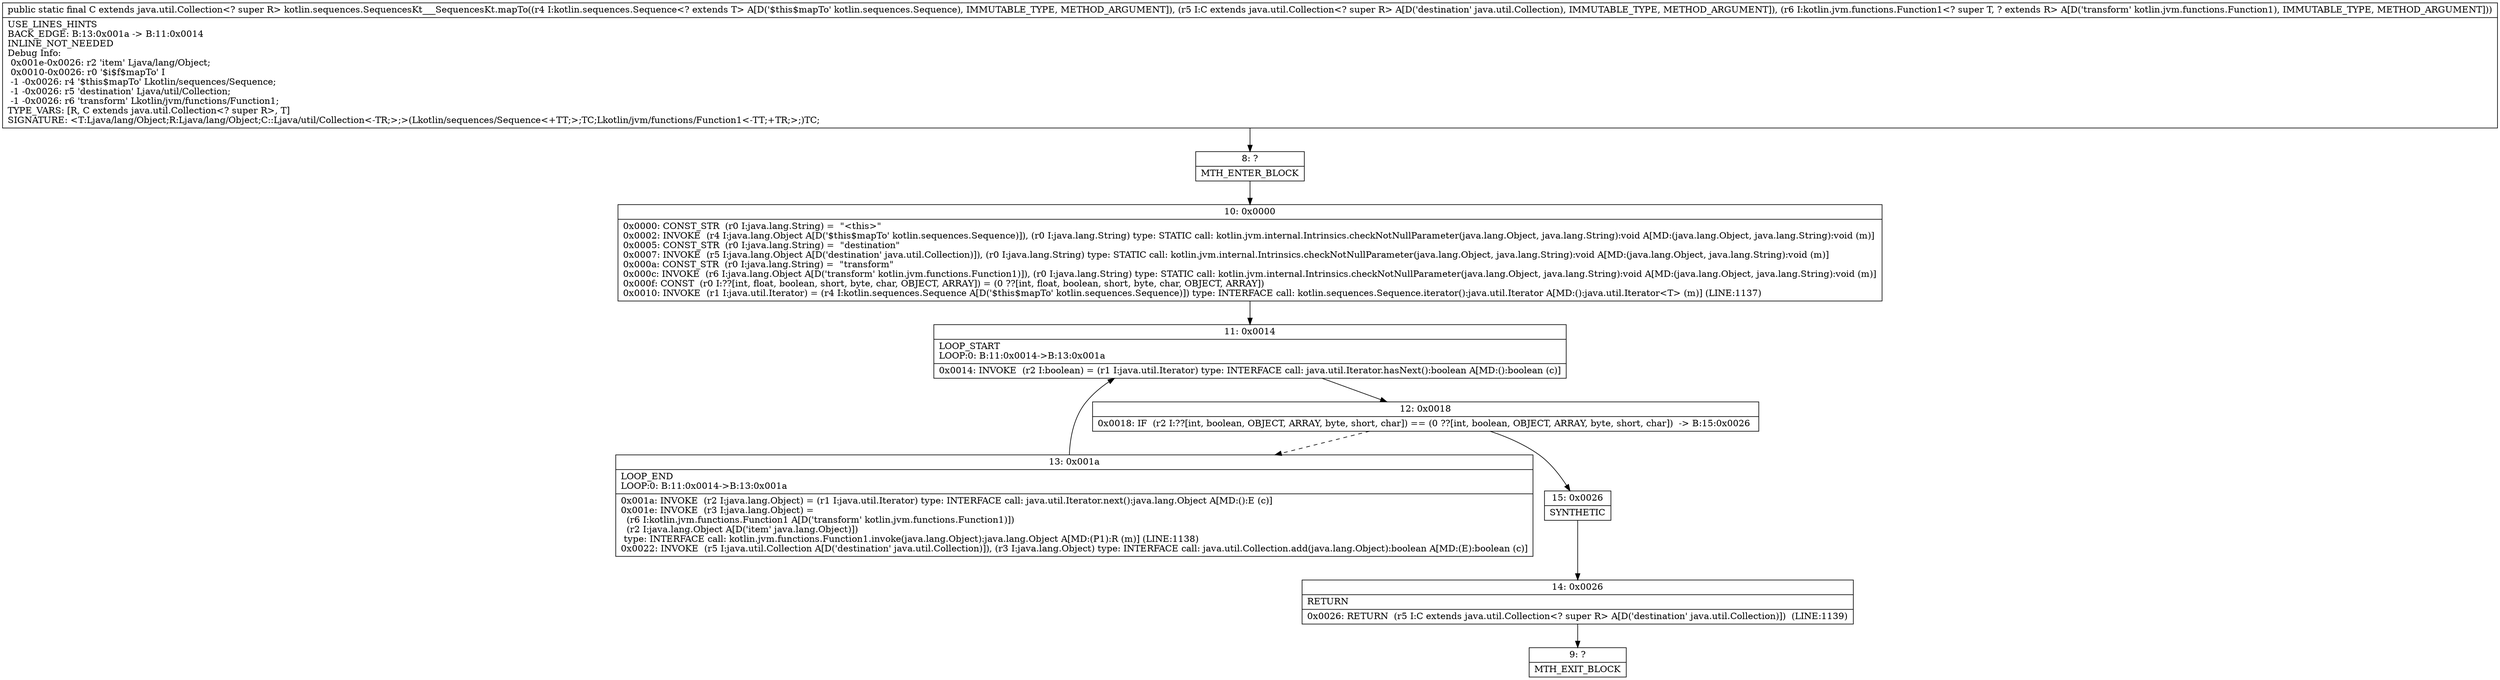 digraph "CFG forkotlin.sequences.SequencesKt___SequencesKt.mapTo(Lkotlin\/sequences\/Sequence;Ljava\/util\/Collection;Lkotlin\/jvm\/functions\/Function1;)Ljava\/util\/Collection;" {
Node_8 [shape=record,label="{8\:\ ?|MTH_ENTER_BLOCK\l}"];
Node_10 [shape=record,label="{10\:\ 0x0000|0x0000: CONST_STR  (r0 I:java.lang.String) =  \"\<this\>\" \l0x0002: INVOKE  (r4 I:java.lang.Object A[D('$this$mapTo' kotlin.sequences.Sequence)]), (r0 I:java.lang.String) type: STATIC call: kotlin.jvm.internal.Intrinsics.checkNotNullParameter(java.lang.Object, java.lang.String):void A[MD:(java.lang.Object, java.lang.String):void (m)]\l0x0005: CONST_STR  (r0 I:java.lang.String) =  \"destination\" \l0x0007: INVOKE  (r5 I:java.lang.Object A[D('destination' java.util.Collection)]), (r0 I:java.lang.String) type: STATIC call: kotlin.jvm.internal.Intrinsics.checkNotNullParameter(java.lang.Object, java.lang.String):void A[MD:(java.lang.Object, java.lang.String):void (m)]\l0x000a: CONST_STR  (r0 I:java.lang.String) =  \"transform\" \l0x000c: INVOKE  (r6 I:java.lang.Object A[D('transform' kotlin.jvm.functions.Function1)]), (r0 I:java.lang.String) type: STATIC call: kotlin.jvm.internal.Intrinsics.checkNotNullParameter(java.lang.Object, java.lang.String):void A[MD:(java.lang.Object, java.lang.String):void (m)]\l0x000f: CONST  (r0 I:??[int, float, boolean, short, byte, char, OBJECT, ARRAY]) = (0 ??[int, float, boolean, short, byte, char, OBJECT, ARRAY]) \l0x0010: INVOKE  (r1 I:java.util.Iterator) = (r4 I:kotlin.sequences.Sequence A[D('$this$mapTo' kotlin.sequences.Sequence)]) type: INTERFACE call: kotlin.sequences.Sequence.iterator():java.util.Iterator A[MD:():java.util.Iterator\<T\> (m)] (LINE:1137)\l}"];
Node_11 [shape=record,label="{11\:\ 0x0014|LOOP_START\lLOOP:0: B:11:0x0014\-\>B:13:0x001a\l|0x0014: INVOKE  (r2 I:boolean) = (r1 I:java.util.Iterator) type: INTERFACE call: java.util.Iterator.hasNext():boolean A[MD:():boolean (c)]\l}"];
Node_12 [shape=record,label="{12\:\ 0x0018|0x0018: IF  (r2 I:??[int, boolean, OBJECT, ARRAY, byte, short, char]) == (0 ??[int, boolean, OBJECT, ARRAY, byte, short, char])  \-\> B:15:0x0026 \l}"];
Node_13 [shape=record,label="{13\:\ 0x001a|LOOP_END\lLOOP:0: B:11:0x0014\-\>B:13:0x001a\l|0x001a: INVOKE  (r2 I:java.lang.Object) = (r1 I:java.util.Iterator) type: INTERFACE call: java.util.Iterator.next():java.lang.Object A[MD:():E (c)]\l0x001e: INVOKE  (r3 I:java.lang.Object) = \l  (r6 I:kotlin.jvm.functions.Function1 A[D('transform' kotlin.jvm.functions.Function1)])\l  (r2 I:java.lang.Object A[D('item' java.lang.Object)])\l type: INTERFACE call: kotlin.jvm.functions.Function1.invoke(java.lang.Object):java.lang.Object A[MD:(P1):R (m)] (LINE:1138)\l0x0022: INVOKE  (r5 I:java.util.Collection A[D('destination' java.util.Collection)]), (r3 I:java.lang.Object) type: INTERFACE call: java.util.Collection.add(java.lang.Object):boolean A[MD:(E):boolean (c)]\l}"];
Node_15 [shape=record,label="{15\:\ 0x0026|SYNTHETIC\l}"];
Node_14 [shape=record,label="{14\:\ 0x0026|RETURN\l|0x0026: RETURN  (r5 I:C extends java.util.Collection\<? super R\> A[D('destination' java.util.Collection)])  (LINE:1139)\l}"];
Node_9 [shape=record,label="{9\:\ ?|MTH_EXIT_BLOCK\l}"];
MethodNode[shape=record,label="{public static final C extends java.util.Collection\<? super R\> kotlin.sequences.SequencesKt___SequencesKt.mapTo((r4 I:kotlin.sequences.Sequence\<? extends T\> A[D('$this$mapTo' kotlin.sequences.Sequence), IMMUTABLE_TYPE, METHOD_ARGUMENT]), (r5 I:C extends java.util.Collection\<? super R\> A[D('destination' java.util.Collection), IMMUTABLE_TYPE, METHOD_ARGUMENT]), (r6 I:kotlin.jvm.functions.Function1\<? super T, ? extends R\> A[D('transform' kotlin.jvm.functions.Function1), IMMUTABLE_TYPE, METHOD_ARGUMENT]))  | USE_LINES_HINTS\lBACK_EDGE: B:13:0x001a \-\> B:11:0x0014\lINLINE_NOT_NEEDED\lDebug Info:\l  0x001e\-0x0026: r2 'item' Ljava\/lang\/Object;\l  0x0010\-0x0026: r0 '$i$f$mapTo' I\l  \-1 \-0x0026: r4 '$this$mapTo' Lkotlin\/sequences\/Sequence;\l  \-1 \-0x0026: r5 'destination' Ljava\/util\/Collection;\l  \-1 \-0x0026: r6 'transform' Lkotlin\/jvm\/functions\/Function1;\lTYPE_VARS: [R, C extends java.util.Collection\<? super R\>, T]\lSIGNATURE: \<T:Ljava\/lang\/Object;R:Ljava\/lang\/Object;C::Ljava\/util\/Collection\<\-TR;\>;\>(Lkotlin\/sequences\/Sequence\<+TT;\>;TC;Lkotlin\/jvm\/functions\/Function1\<\-TT;+TR;\>;)TC;\l}"];
MethodNode -> Node_8;Node_8 -> Node_10;
Node_10 -> Node_11;
Node_11 -> Node_12;
Node_12 -> Node_13[style=dashed];
Node_12 -> Node_15;
Node_13 -> Node_11;
Node_15 -> Node_14;
Node_14 -> Node_9;
}

